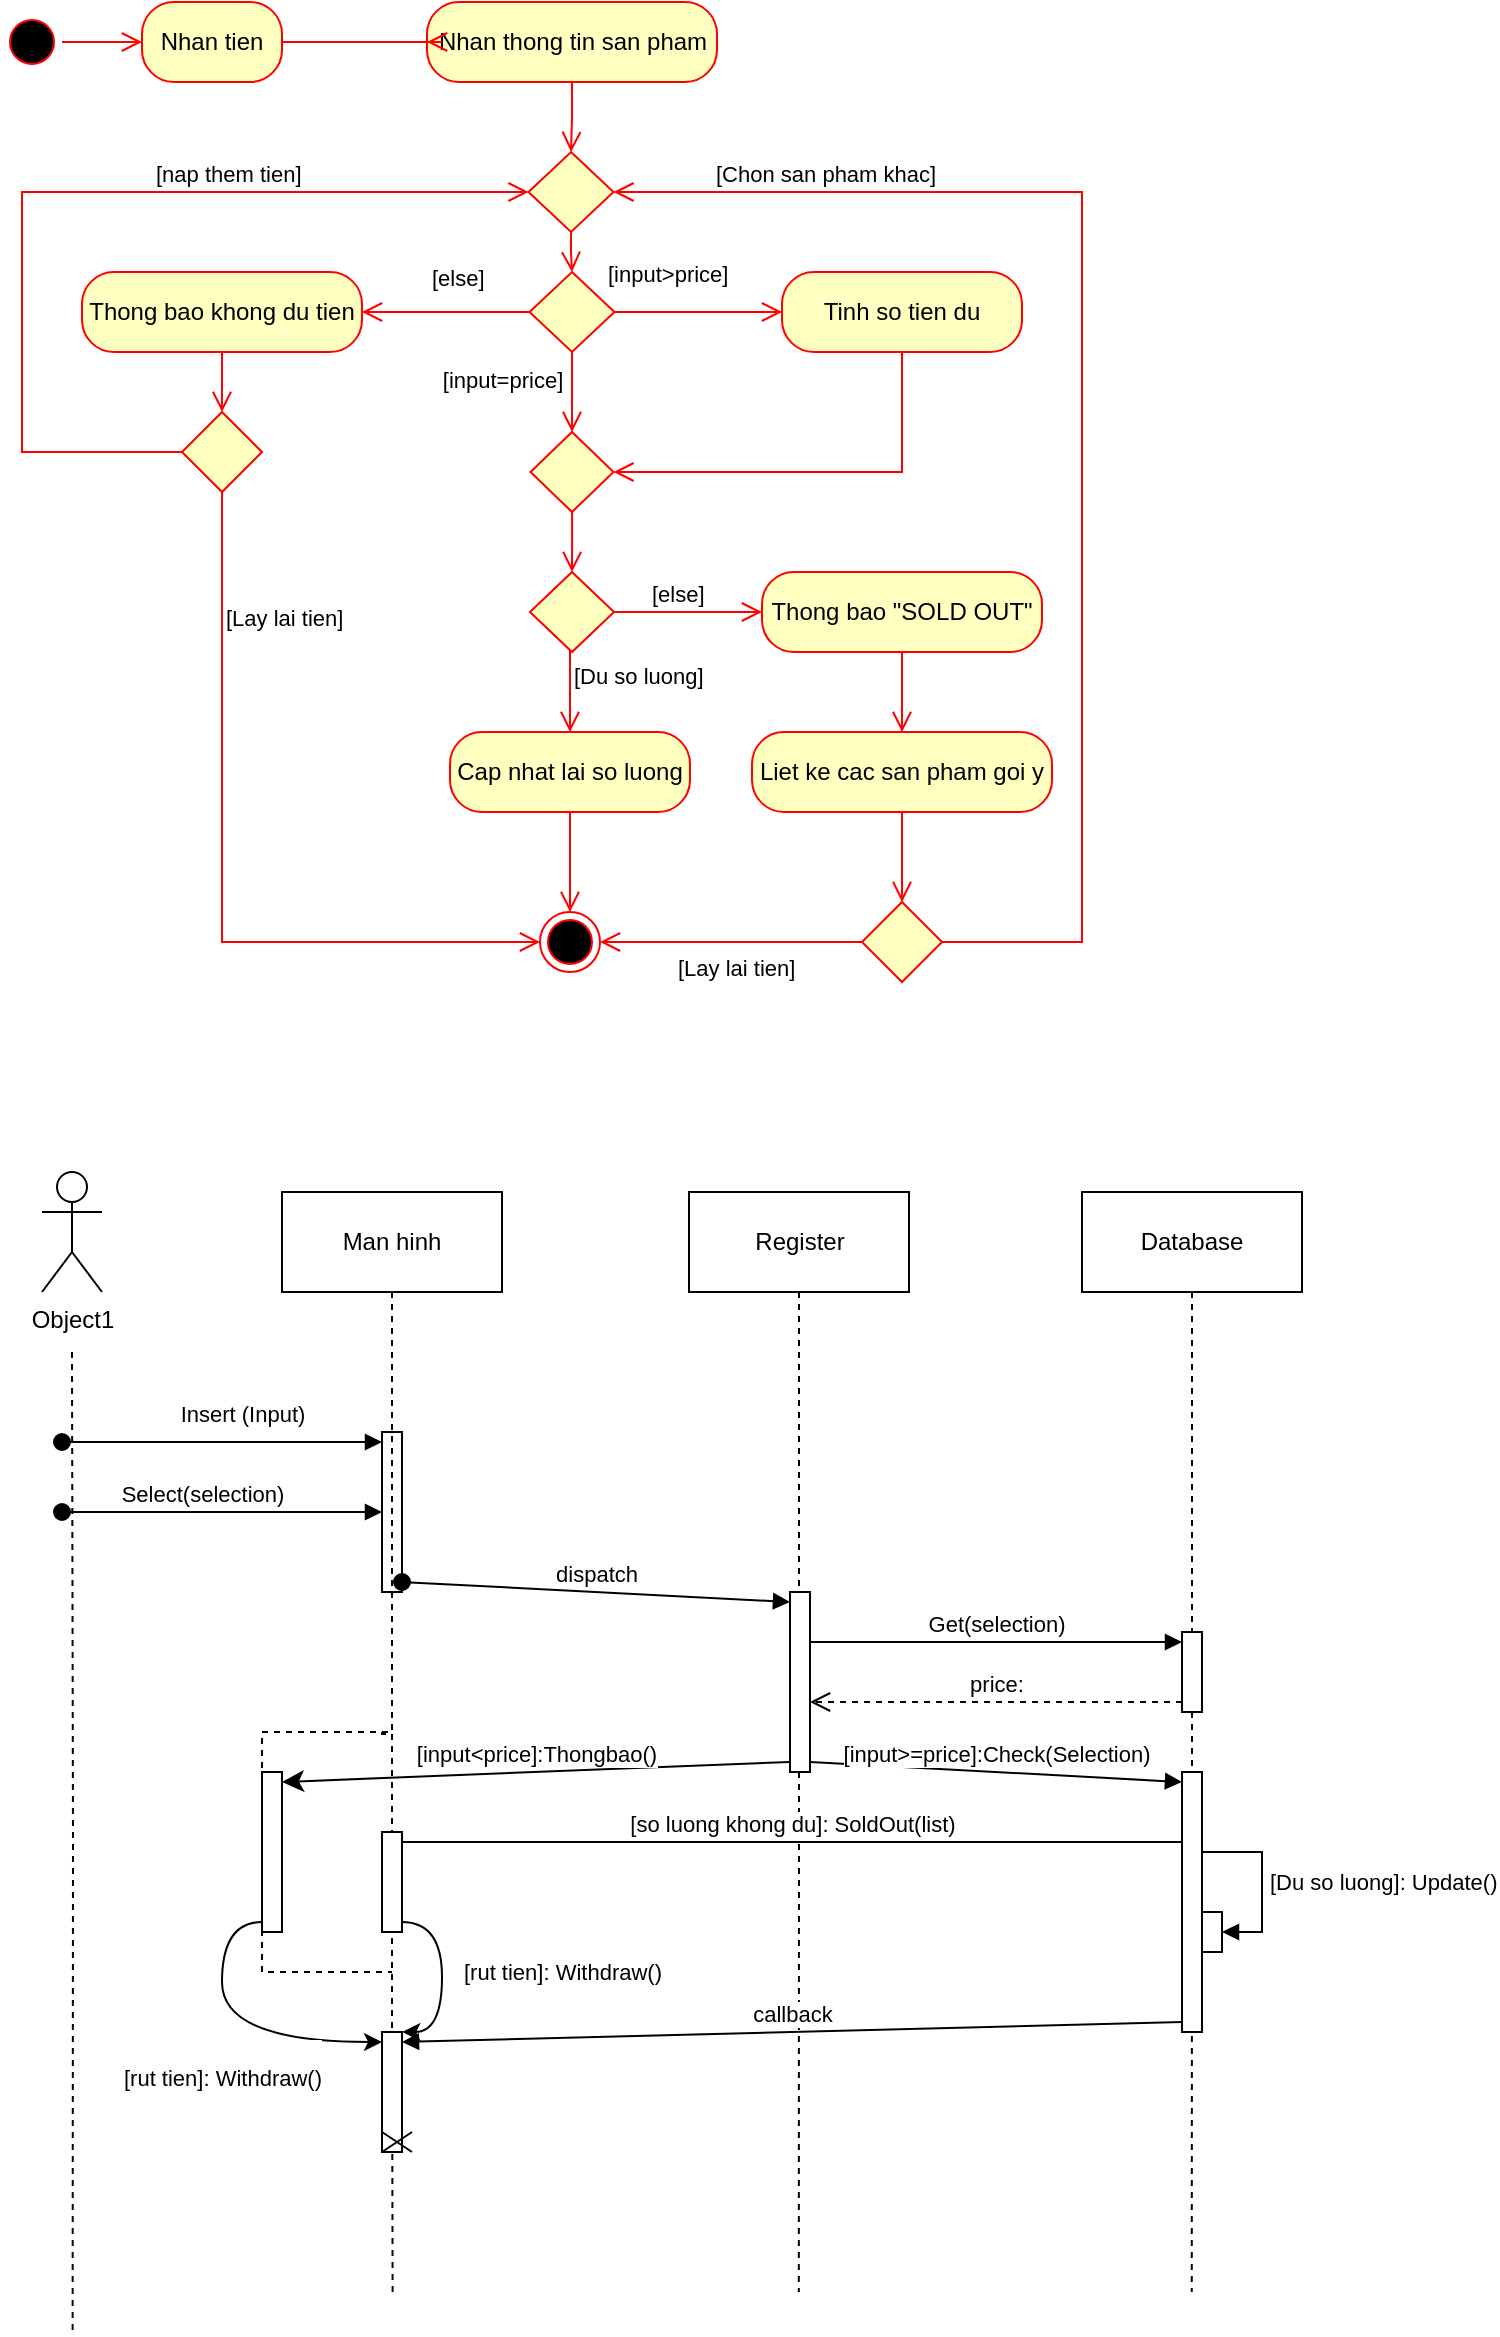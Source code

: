 <mxfile version="28.1.2">
  <diagram name="Trang-1" id="GdcDC1PoRH6Ts8C6aH-x">
    <mxGraphModel dx="807" dy="500" grid="1" gridSize="10" guides="1" tooltips="1" connect="1" arrows="1" fold="1" page="1" pageScale="1" pageWidth="827" pageHeight="1169" math="0" shadow="0">
      <root>
        <mxCell id="0" />
        <mxCell id="1" parent="0" />
        <mxCell id="cSk92JlQhgNdSjy1NBCG-1" value="Nhan thong tin san pham" style="rounded=1;whiteSpace=wrap;html=1;arcSize=40;fontColor=#000000;fillColor=#ffffc0;strokeColor=#ff0000;" vertex="1" parent="1">
          <mxGeometry x="282.5" y="25" width="145" height="40" as="geometry" />
        </mxCell>
        <mxCell id="cSk92JlQhgNdSjy1NBCG-2" value="" style="edgeStyle=orthogonalEdgeStyle;html=1;verticalAlign=bottom;endArrow=open;endSize=8;strokeColor=#ff0000;rounded=0;exitX=0.5;exitY=1;exitDx=0;exitDy=0;entryX=0.5;entryY=0;entryDx=0;entryDy=0;" edge="1" parent="1" source="cSk92JlQhgNdSjy1NBCG-1" target="cSk92JlQhgNdSjy1NBCG-3">
          <mxGeometry relative="1" as="geometry">
            <mxPoint x="390" y="310" as="targetPoint" />
            <mxPoint x="280.0" y="290" as="sourcePoint" />
            <Array as="points" />
          </mxGeometry>
        </mxCell>
        <mxCell id="cSk92JlQhgNdSjy1NBCG-3" value="" style="rhombus;whiteSpace=wrap;html=1;fontColor=#000000;fillColor=#ffffc0;strokeColor=#ff0000;" vertex="1" parent="1">
          <mxGeometry x="333.25" y="100" width="42.5" height="40" as="geometry" />
        </mxCell>
        <mxCell id="cSk92JlQhgNdSjy1NBCG-4" value="" style="edgeStyle=orthogonalEdgeStyle;html=1;verticalAlign=bottom;endArrow=open;endSize=8;strokeColor=#ff0000;rounded=0;exitX=0.5;exitY=1;exitDx=0;exitDy=0;entryX=0.5;entryY=0;entryDx=0;entryDy=0;" edge="1" parent="1" source="cSk92JlQhgNdSjy1NBCG-3" target="cSk92JlQhgNdSjy1NBCG-23">
          <mxGeometry relative="1" as="geometry">
            <mxPoint x="279.66" y="430" as="targetPoint" />
            <mxPoint x="279.66" y="370" as="sourcePoint" />
          </mxGeometry>
        </mxCell>
        <mxCell id="cSk92JlQhgNdSjy1NBCG-5" value="Cap nhat lai so luong" style="rounded=1;whiteSpace=wrap;html=1;arcSize=40;fontColor=#000000;fillColor=#ffffc0;strokeColor=#ff0000;" vertex="1" parent="1">
          <mxGeometry x="294" y="390" width="120" height="40" as="geometry" />
        </mxCell>
        <mxCell id="cSk92JlQhgNdSjy1NBCG-6" value="" style="ellipse;html=1;shape=endState;fillColor=#000000;strokeColor=#ff0000;" vertex="1" parent="1">
          <mxGeometry x="339" y="480" width="30" height="30" as="geometry" />
        </mxCell>
        <mxCell id="cSk92JlQhgNdSjy1NBCG-7" value="" style="edgeStyle=orthogonalEdgeStyle;html=1;verticalAlign=bottom;endArrow=open;endSize=8;strokeColor=#ff0000;rounded=0;exitX=0.5;exitY=1;exitDx=0;exitDy=0;entryX=0.5;entryY=0;entryDx=0;entryDy=0;" edge="1" parent="1" source="cSk92JlQhgNdSjy1NBCG-5" target="cSk92JlQhgNdSjy1NBCG-6">
          <mxGeometry relative="1" as="geometry">
            <mxPoint x="344" y="470" as="targetPoint" />
            <mxPoint x="344" y="390" as="sourcePoint" />
          </mxGeometry>
        </mxCell>
        <mxCell id="cSk92JlQhgNdSjy1NBCG-8" value="" style="ellipse;html=1;shape=startState;fillColor=#000000;strokeColor=#ff0000;" vertex="1" parent="1">
          <mxGeometry x="70" y="30" width="30" height="30" as="geometry" />
        </mxCell>
        <mxCell id="cSk92JlQhgNdSjy1NBCG-9" value="" style="edgeStyle=orthogonalEdgeStyle;html=1;verticalAlign=bottom;endArrow=open;endSize=8;strokeColor=#ff0000;rounded=0;entryX=0;entryY=0.5;entryDx=0;entryDy=0;" edge="1" source="cSk92JlQhgNdSjy1NBCG-8" parent="1" target="cSk92JlQhgNdSjy1NBCG-10">
          <mxGeometry relative="1" as="geometry">
            <mxPoint x="135" y="160" as="targetPoint" />
          </mxGeometry>
        </mxCell>
        <mxCell id="cSk92JlQhgNdSjy1NBCG-10" value="Nhan tien" style="rounded=1;whiteSpace=wrap;html=1;arcSize=40;fontColor=#000000;fillColor=#ffffc0;strokeColor=#ff0000;" vertex="1" parent="1">
          <mxGeometry x="140" y="25" width="70" height="40" as="geometry" />
        </mxCell>
        <mxCell id="cSk92JlQhgNdSjy1NBCG-11" value="" style="edgeStyle=orthogonalEdgeStyle;html=1;verticalAlign=bottom;endArrow=open;endSize=8;strokeColor=#ff0000;rounded=0;exitX=1;exitY=0.5;exitDx=0;exitDy=0;entryX=0;entryY=0.5;entryDx=0;entryDy=0;" edge="1" parent="1" source="cSk92JlQhgNdSjy1NBCG-10" target="cSk92JlQhgNdSjy1NBCG-1">
          <mxGeometry relative="1" as="geometry">
            <mxPoint x="400" y="280" as="targetPoint" />
            <mxPoint x="400.0" y="210" as="sourcePoint" />
            <Array as="points">
              <mxPoint x="290" y="45" />
              <mxPoint x="290" y="45" />
            </Array>
          </mxGeometry>
        </mxCell>
        <mxCell id="cSk92JlQhgNdSjy1NBCG-12" value="Thong bao khong du tien" style="rounded=1;whiteSpace=wrap;html=1;arcSize=40;fontColor=#000000;fillColor=#ffffc0;strokeColor=#ff0000;" vertex="1" parent="1">
          <mxGeometry x="110" y="160" width="140" height="40" as="geometry" />
        </mxCell>
        <mxCell id="cSk92JlQhgNdSjy1NBCG-13" value="" style="edgeStyle=orthogonalEdgeStyle;html=1;verticalAlign=bottom;endArrow=open;endSize=8;strokeColor=#ff0000;rounded=0;exitX=0.5;exitY=1;exitDx=0;exitDy=0;entryX=0.5;entryY=0;entryDx=0;entryDy=0;" edge="1" parent="1" source="cSk92JlQhgNdSjy1NBCG-12" target="cSk92JlQhgNdSjy1NBCG-20">
          <mxGeometry relative="1" as="geometry">
            <mxPoint x="180" y="250" as="targetPoint" />
            <mxPoint x="190" y="160" as="sourcePoint" />
          </mxGeometry>
        </mxCell>
        <mxCell id="cSk92JlQhgNdSjy1NBCG-14" value="Tinh so tien du" style="rounded=1;whiteSpace=wrap;html=1;arcSize=40;fontColor=#000000;fillColor=#ffffc0;strokeColor=#ff0000;" vertex="1" parent="1">
          <mxGeometry x="460" y="160" width="120" height="40" as="geometry" />
        </mxCell>
        <mxCell id="cSk92JlQhgNdSjy1NBCG-15" value="" style="edgeStyle=orthogonalEdgeStyle;html=1;verticalAlign=bottom;endArrow=open;endSize=8;strokeColor=#ff0000;rounded=0;exitX=0.5;exitY=1;exitDx=0;exitDy=0;entryX=1;entryY=0.5;entryDx=0;entryDy=0;" edge="1" parent="1" source="cSk92JlQhgNdSjy1NBCG-14" target="cSk92JlQhgNdSjy1NBCG-26">
          <mxGeometry relative="1" as="geometry">
            <mxPoint x="580" y="270" as="targetPoint" />
            <mxPoint x="570" y="180" as="sourcePoint" />
            <Array as="points">
              <mxPoint x="520" y="260" />
            </Array>
          </mxGeometry>
        </mxCell>
        <mxCell id="cSk92JlQhgNdSjy1NBCG-16" value="Liet ke cac san pham goi y" style="rounded=1;whiteSpace=wrap;html=1;arcSize=40;fontColor=#000000;fillColor=#ffffc0;strokeColor=#ff0000;" vertex="1" parent="1">
          <mxGeometry x="445" y="390" width="150" height="40" as="geometry" />
        </mxCell>
        <mxCell id="cSk92JlQhgNdSjy1NBCG-17" value="" style="edgeStyle=orthogonalEdgeStyle;html=1;verticalAlign=bottom;endArrow=open;endSize=8;strokeColor=#ff0000;rounded=0;exitX=0.5;exitY=1;exitDx=0;exitDy=0;entryX=0.5;entryY=0;entryDx=0;entryDy=0;" edge="1" parent="1" source="cSk92JlQhgNdSjy1NBCG-16" target="cSk92JlQhgNdSjy1NBCG-35">
          <mxGeometry relative="1" as="geometry">
            <mxPoint x="510" y="480" as="targetPoint" />
            <mxPoint x="500" y="390" as="sourcePoint" />
            <Array as="points">
              <mxPoint x="520" y="450" />
              <mxPoint x="520" y="450" />
            </Array>
          </mxGeometry>
        </mxCell>
        <mxCell id="cSk92JlQhgNdSjy1NBCG-18" value="Thong bao &quot;SOLD OUT&quot;" style="rounded=1;whiteSpace=wrap;html=1;arcSize=40;fontColor=#000000;fillColor=#ffffc0;strokeColor=#ff0000;" vertex="1" parent="1">
          <mxGeometry x="450" y="310" width="140" height="40" as="geometry" />
        </mxCell>
        <mxCell id="cSk92JlQhgNdSjy1NBCG-19" value="" style="edgeStyle=orthogonalEdgeStyle;html=1;verticalAlign=bottom;endArrow=open;endSize=8;strokeColor=#ff0000;rounded=0;exitX=0.5;exitY=1;exitDx=0;exitDy=0;entryX=0.5;entryY=0;entryDx=0;entryDy=0;" edge="1" parent="1" source="cSk92JlQhgNdSjy1NBCG-18" target="cSk92JlQhgNdSjy1NBCG-16">
          <mxGeometry relative="1" as="geometry">
            <mxPoint x="430" y="365" as="targetPoint" />
            <mxPoint x="170" y="370" as="sourcePoint" />
            <Array as="points">
              <mxPoint x="520" y="370" />
              <mxPoint x="520" y="370" />
            </Array>
          </mxGeometry>
        </mxCell>
        <mxCell id="cSk92JlQhgNdSjy1NBCG-20" value="" style="rhombus;whiteSpace=wrap;html=1;fontColor=#000000;fillColor=#ffffc0;strokeColor=#ff0000;" vertex="1" parent="1">
          <mxGeometry x="160" y="230" width="40" height="40" as="geometry" />
        </mxCell>
        <mxCell id="cSk92JlQhgNdSjy1NBCG-21" value="[nap them tien]" style="edgeStyle=orthogonalEdgeStyle;html=1;align=left;verticalAlign=bottom;endArrow=open;endSize=8;strokeColor=#ff0000;rounded=0;entryX=0;entryY=0.5;entryDx=0;entryDy=0;" edge="1" source="cSk92JlQhgNdSjy1NBCG-20" parent="1" target="cSk92JlQhgNdSjy1NBCG-3">
          <mxGeometry x="0.187" relative="1" as="geometry">
            <mxPoint x="310" y="280" as="targetPoint" />
            <Array as="points">
              <mxPoint x="80" y="250" />
              <mxPoint x="80" y="120" />
            </Array>
            <mxPoint as="offset" />
          </mxGeometry>
        </mxCell>
        <mxCell id="cSk92JlQhgNdSjy1NBCG-22" value="[Lay lai tien]" style="edgeStyle=orthogonalEdgeStyle;html=1;align=left;verticalAlign=top;endArrow=open;endSize=8;strokeColor=#ff0000;rounded=0;entryX=0;entryY=0.5;entryDx=0;entryDy=0;" edge="1" source="cSk92JlQhgNdSjy1NBCG-20" parent="1" target="cSk92JlQhgNdSjy1NBCG-6">
          <mxGeometry x="-0.74" relative="1" as="geometry">
            <mxPoint x="170" y="360" as="targetPoint" />
            <Array as="points">
              <mxPoint x="180" y="495" />
            </Array>
            <mxPoint as="offset" />
          </mxGeometry>
        </mxCell>
        <mxCell id="cSk92JlQhgNdSjy1NBCG-23" value="" style="rhombus;whiteSpace=wrap;html=1;fontColor=#000000;fillColor=#ffffc0;strokeColor=#ff0000;" vertex="1" parent="1">
          <mxGeometry x="333.75" y="160" width="42.5" height="40" as="geometry" />
        </mxCell>
        <mxCell id="cSk92JlQhgNdSjy1NBCG-24" value="[input&amp;gt;price]" style="edgeStyle=orthogonalEdgeStyle;html=1;align=left;verticalAlign=bottom;endArrow=open;endSize=8;strokeColor=#ff0000;rounded=0;entryX=0;entryY=0.5;entryDx=0;entryDy=0;" edge="1" source="cSk92JlQhgNdSjy1NBCG-23" parent="1" target="cSk92JlQhgNdSjy1NBCG-14">
          <mxGeometry x="-1" y="11" relative="1" as="geometry">
            <mxPoint x="480" y="150" as="targetPoint" />
            <mxPoint x="-5" y="1" as="offset" />
          </mxGeometry>
        </mxCell>
        <mxCell id="cSk92JlQhgNdSjy1NBCG-25" value="[else]" style="edgeStyle=orthogonalEdgeStyle;html=1;align=left;verticalAlign=top;endArrow=open;endSize=8;strokeColor=#ff0000;rounded=0;entryX=1;entryY=0.5;entryDx=0;entryDy=0;" edge="1" source="cSk92JlQhgNdSjy1NBCG-23" parent="1" target="cSk92JlQhgNdSjy1NBCG-12">
          <mxGeometry x="0.2" y="-30" relative="1" as="geometry">
            <mxPoint x="455" y="220" as="targetPoint" />
            <mxPoint as="offset" />
          </mxGeometry>
        </mxCell>
        <mxCell id="cSk92JlQhgNdSjy1NBCG-26" value="" style="rhombus;whiteSpace=wrap;html=1;fontColor=#000000;fillColor=#ffffc0;strokeColor=#ff0000;" vertex="1" parent="1">
          <mxGeometry x="334.25" y="240" width="41.5" height="40" as="geometry" />
        </mxCell>
        <mxCell id="cSk92JlQhgNdSjy1NBCG-28" value="" style="edgeStyle=orthogonalEdgeStyle;html=1;align=left;verticalAlign=top;endArrow=open;endSize=8;strokeColor=#ff0000;rounded=0;" edge="1" source="cSk92JlQhgNdSjy1NBCG-26" parent="1" target="cSk92JlQhgNdSjy1NBCG-29">
          <mxGeometry x="-0.314" y="15" relative="1" as="geometry">
            <mxPoint x="320" y="340" as="targetPoint" />
            <mxPoint as="offset" />
          </mxGeometry>
        </mxCell>
        <mxCell id="cSk92JlQhgNdSjy1NBCG-29" value="" style="rhombus;whiteSpace=wrap;html=1;fontColor=#000000;fillColor=#ffffc0;strokeColor=#ff0000;" vertex="1" parent="1">
          <mxGeometry x="334" y="310" width="42" height="40" as="geometry" />
        </mxCell>
        <mxCell id="cSk92JlQhgNdSjy1NBCG-30" value="[else]" style="edgeStyle=orthogonalEdgeStyle;html=1;align=left;verticalAlign=bottom;endArrow=open;endSize=8;strokeColor=#ff0000;rounded=0;entryX=0;entryY=0.5;entryDx=0;entryDy=0;" edge="1" source="cSk92JlQhgNdSjy1NBCG-29" parent="1" target="cSk92JlQhgNdSjy1NBCG-18">
          <mxGeometry x="-0.538" relative="1" as="geometry">
            <mxPoint x="560" y="330" as="targetPoint" />
            <mxPoint as="offset" />
          </mxGeometry>
        </mxCell>
        <mxCell id="cSk92JlQhgNdSjy1NBCG-31" value="[Du so luong]" style="edgeStyle=orthogonalEdgeStyle;html=1;align=left;verticalAlign=top;endArrow=open;endSize=8;strokeColor=#ff0000;rounded=0;entryX=0.5;entryY=0;entryDx=0;entryDy=0;" edge="1" source="cSk92JlQhgNdSjy1NBCG-29" parent="1" target="cSk92JlQhgNdSjy1NBCG-5">
          <mxGeometry x="-1" relative="1" as="geometry">
            <mxPoint x="420" y="410" as="targetPoint" />
            <Array as="points">
              <mxPoint x="354" y="350" />
              <mxPoint x="354" y="350" />
            </Array>
            <mxPoint as="offset" />
          </mxGeometry>
        </mxCell>
        <mxCell id="cSk92JlQhgNdSjy1NBCG-32" value="" style="edgeStyle=orthogonalEdgeStyle;html=1;verticalAlign=bottom;endArrow=open;endSize=8;strokeColor=#ff0000;rounded=0;exitX=0.5;exitY=1;exitDx=0;exitDy=0;entryX=0.5;entryY=0;entryDx=0;entryDy=0;" edge="1" parent="1" source="cSk92JlQhgNdSjy1NBCG-23" target="cSk92JlQhgNdSjy1NBCG-26">
          <mxGeometry relative="1" as="geometry">
            <mxPoint x="270" y="255" as="targetPoint" />
            <mxPoint x="271" y="220" as="sourcePoint" />
            <Array as="points" />
          </mxGeometry>
        </mxCell>
        <mxCell id="cSk92JlQhgNdSjy1NBCG-34" value="[input=price]" style="edgeLabel;html=1;align=center;verticalAlign=middle;resizable=0;points=[];" vertex="1" connectable="0" parent="cSk92JlQhgNdSjy1NBCG-32">
          <mxGeometry x="-0.314" y="2" relative="1" as="geometry">
            <mxPoint x="-37" as="offset" />
          </mxGeometry>
        </mxCell>
        <mxCell id="cSk92JlQhgNdSjy1NBCG-35" value="" style="rhombus;whiteSpace=wrap;html=1;fontColor=#000000;fillColor=#ffffc0;strokeColor=#ff0000;" vertex="1" parent="1">
          <mxGeometry x="500" y="475" width="40" height="40" as="geometry" />
        </mxCell>
        <mxCell id="cSk92JlQhgNdSjy1NBCG-36" value="[Chon san pham khac]" style="edgeStyle=orthogonalEdgeStyle;html=1;align=left;verticalAlign=bottom;endArrow=open;endSize=8;strokeColor=#ff0000;rounded=0;entryX=1;entryY=0.5;entryDx=0;entryDy=0;" edge="1" source="cSk92JlQhgNdSjy1NBCG-35" parent="1" target="cSk92JlQhgNdSjy1NBCG-3">
          <mxGeometry x="0.855" relative="1" as="geometry">
            <mxPoint x="670" y="500" as="targetPoint" />
            <Array as="points">
              <mxPoint x="610" y="495" />
              <mxPoint x="610" y="120" />
            </Array>
            <mxPoint as="offset" />
          </mxGeometry>
        </mxCell>
        <mxCell id="cSk92JlQhgNdSjy1NBCG-37" value="[Lay lai tien]" style="edgeStyle=orthogonalEdgeStyle;html=1;align=left;verticalAlign=top;endArrow=open;endSize=8;strokeColor=#ff0000;rounded=0;entryX=1;entryY=0.5;entryDx=0;entryDy=0;" edge="1" source="cSk92JlQhgNdSjy1NBCG-35" parent="1" target="cSk92JlQhgNdSjy1NBCG-6">
          <mxGeometry x="0.441" relative="1" as="geometry">
            <mxPoint x="530" y="580" as="targetPoint" />
            <mxPoint as="offset" />
          </mxGeometry>
        </mxCell>
        <mxCell id="cSk92JlQhgNdSjy1NBCG-47" style="edgeStyle=orthogonalEdgeStyle;rounded=0;orthogonalLoop=1;jettySize=auto;html=1;exitX=0.5;exitY=1;exitDx=0;exitDy=0;dashed=1;endArrow=none;endFill=0;" edge="1" parent="1" source="cSk92JlQhgNdSjy1NBCG-38">
          <mxGeometry relative="1" as="geometry">
            <mxPoint x="468.412" y="1170" as="targetPoint" />
          </mxGeometry>
        </mxCell>
        <mxCell id="cSk92JlQhgNdSjy1NBCG-38" value="Register" style="html=1;whiteSpace=wrap;" vertex="1" parent="1">
          <mxGeometry x="413.5" y="620" width="110" height="50" as="geometry" />
        </mxCell>
        <mxCell id="cSk92JlQhgNdSjy1NBCG-48" style="edgeStyle=orthogonalEdgeStyle;rounded=0;orthogonalLoop=1;jettySize=auto;html=1;exitX=0.5;exitY=1;exitDx=0;exitDy=0;dashed=1;endArrow=none;endFill=0;" edge="1" parent="1" source="cSk92JlQhgNdSjy1NBCG-39">
          <mxGeometry relative="1" as="geometry">
            <mxPoint x="664.882" y="1170" as="targetPoint" />
          </mxGeometry>
        </mxCell>
        <mxCell id="cSk92JlQhgNdSjy1NBCG-39" value="Database" style="html=1;whiteSpace=wrap;" vertex="1" parent="1">
          <mxGeometry x="610" y="620" width="110" height="50" as="geometry" />
        </mxCell>
        <mxCell id="cSk92JlQhgNdSjy1NBCG-45" style="edgeStyle=orthogonalEdgeStyle;rounded=0;orthogonalLoop=1;jettySize=auto;html=1;endArrow=none;endFill=0;dashed=1;" edge="1" parent="1">
          <mxGeometry relative="1" as="geometry">
            <mxPoint x="265.31" y="1170" as="targetPoint" />
            <mxPoint x="260" y="890" as="sourcePoint" />
            <Array as="points">
              <mxPoint x="260" y="891" />
              <mxPoint x="265" y="891" />
              <mxPoint x="265" y="1031" />
            </Array>
          </mxGeometry>
        </mxCell>
        <mxCell id="cSk92JlQhgNdSjy1NBCG-40" value="Man hinh" style="html=1;whiteSpace=wrap;" vertex="1" parent="1">
          <mxGeometry x="210" y="620" width="110" height="50" as="geometry" />
        </mxCell>
        <mxCell id="cSk92JlQhgNdSjy1NBCG-44" style="edgeStyle=orthogonalEdgeStyle;rounded=0;orthogonalLoop=1;jettySize=auto;html=1;dashed=1;endArrow=none;endFill=0;" edge="1" parent="1">
          <mxGeometry relative="1" as="geometry">
            <mxPoint x="105.31" y="1190" as="targetPoint" />
            <mxPoint x="105" y="700" as="sourcePoint" />
          </mxGeometry>
        </mxCell>
        <mxCell id="cSk92JlQhgNdSjy1NBCG-41" value="Object1" style="shape=umlActor;verticalLabelPosition=bottom;verticalAlign=top;html=1;" vertex="1" parent="1">
          <mxGeometry x="90" y="610" width="30" height="60" as="geometry" />
        </mxCell>
        <mxCell id="cSk92JlQhgNdSjy1NBCG-42" value="" style="html=1;points=[[0,0,0,0,5],[0,1,0,0,-5],[1,0,0,0,5],[1,1,0,0,-5]];perimeter=orthogonalPerimeter;outlineConnect=0;targetShapes=umlLifeline;portConstraint=eastwest;newEdgeStyle={&quot;curved&quot;:0,&quot;rounded&quot;:0};" vertex="1" parent="1">
          <mxGeometry x="260" y="740" width="10" height="80" as="geometry" />
        </mxCell>
        <mxCell id="cSk92JlQhgNdSjy1NBCG-43" value="Insert (Input)" style="html=1;verticalAlign=bottom;startArrow=oval;endArrow=block;startSize=8;curved=0;rounded=0;entryX=0;entryY=0;entryDx=0;entryDy=5;" edge="1" target="cSk92JlQhgNdSjy1NBCG-42" parent="1">
          <mxGeometry x="0.125" y="5" relative="1" as="geometry">
            <mxPoint x="100" y="745" as="sourcePoint" />
            <mxPoint as="offset" />
          </mxGeometry>
        </mxCell>
        <mxCell id="cSk92JlQhgNdSjy1NBCG-49" value="Select(selection)" style="html=1;verticalAlign=bottom;startArrow=oval;startFill=1;endArrow=block;startSize=8;curved=0;rounded=0;" edge="1" parent="1" target="cSk92JlQhgNdSjy1NBCG-42">
          <mxGeometry x="-0.125" width="60" relative="1" as="geometry">
            <mxPoint x="100" y="780" as="sourcePoint" />
            <mxPoint x="210" y="790" as="targetPoint" />
            <mxPoint as="offset" />
          </mxGeometry>
        </mxCell>
        <mxCell id="cSk92JlQhgNdSjy1NBCG-50" value="" style="html=1;points=[[0,0,0,0,5],[0,1,0,0,-5],[1,0,0,0,5],[1,1,0,0,-5]];perimeter=orthogonalPerimeter;outlineConnect=0;targetShapes=umlLifeline;portConstraint=eastwest;newEdgeStyle={&quot;curved&quot;:0,&quot;rounded&quot;:0};" vertex="1" parent="1">
          <mxGeometry x="464" y="820" width="10" height="90" as="geometry" />
        </mxCell>
        <mxCell id="cSk92JlQhgNdSjy1NBCG-51" value="dispatch" style="html=1;verticalAlign=bottom;startArrow=oval;endArrow=block;startSize=8;curved=0;rounded=0;entryX=0;entryY=0;entryDx=0;entryDy=5;exitX=1;exitY=1;exitDx=0;exitDy=-5;exitPerimeter=0;" edge="1" target="cSk92JlQhgNdSjy1NBCG-50" parent="1" source="cSk92JlQhgNdSjy1NBCG-42">
          <mxGeometry relative="1" as="geometry">
            <mxPoint x="394" y="825" as="sourcePoint" />
          </mxGeometry>
        </mxCell>
        <mxCell id="cSk92JlQhgNdSjy1NBCG-52" value="" style="html=1;points=[[0,0,0,0,5],[0,1,0,0,-5],[1,0,0,0,5],[1,1,0,0,-5]];perimeter=orthogonalPerimeter;outlineConnect=0;targetShapes=umlLifeline;portConstraint=eastwest;newEdgeStyle={&quot;curved&quot;:0,&quot;rounded&quot;:0};" vertex="1" parent="1">
          <mxGeometry x="660" y="840" width="10" height="40" as="geometry" />
        </mxCell>
        <mxCell id="cSk92JlQhgNdSjy1NBCG-53" value="Get(selection)" style="html=1;verticalAlign=bottom;endArrow=block;curved=0;rounded=0;entryX=0;entryY=0;entryDx=0;entryDy=5;" edge="1" target="cSk92JlQhgNdSjy1NBCG-52" parent="1" source="cSk92JlQhgNdSjy1NBCG-50">
          <mxGeometry relative="1" as="geometry">
            <mxPoint x="590" y="845" as="sourcePoint" />
          </mxGeometry>
        </mxCell>
        <mxCell id="cSk92JlQhgNdSjy1NBCG-54" value="price:" style="html=1;verticalAlign=bottom;endArrow=open;dashed=1;endSize=8;curved=0;rounded=0;exitX=0;exitY=1;exitDx=0;exitDy=-5;" edge="1" source="cSk92JlQhgNdSjy1NBCG-52" parent="1" target="cSk92JlQhgNdSjy1NBCG-50">
          <mxGeometry relative="1" as="geometry">
            <mxPoint x="590" y="915" as="targetPoint" />
          </mxGeometry>
        </mxCell>
        <mxCell id="cSk92JlQhgNdSjy1NBCG-55" value="" style="html=1;points=[[0,0,0,0,5],[0,1,0,0,-5],[1,0,0,0,5],[1,1,0,0,-5]];perimeter=orthogonalPerimeter;outlineConnect=0;targetShapes=umlLifeline;portConstraint=eastwest;newEdgeStyle={&quot;curved&quot;:0,&quot;rounded&quot;:0};" vertex="1" parent="1">
          <mxGeometry x="660" y="910" width="10" height="130" as="geometry" />
        </mxCell>
        <mxCell id="cSk92JlQhgNdSjy1NBCG-56" value="[input&amp;gt;=price]:Check(Selection)" style="html=1;verticalAlign=bottom;endArrow=block;curved=0;rounded=0;entryX=0;entryY=0;entryDx=0;entryDy=5;exitX=1;exitY=1;exitDx=0;exitDy=-5;exitPerimeter=0;" edge="1" target="cSk92JlQhgNdSjy1NBCG-55" parent="1" source="cSk92JlQhgNdSjy1NBCG-50">
          <mxGeometry x="-0.0" relative="1" as="geometry">
            <mxPoint x="480" y="910" as="sourcePoint" />
            <mxPoint as="offset" />
          </mxGeometry>
        </mxCell>
        <mxCell id="cSk92JlQhgNdSjy1NBCG-57" value="[so luong khong du]: SoldOut(list)" style="html=1;verticalAlign=bottom;endArrow=none;endSize=8;curved=0;rounded=0;entryX=1;entryY=0;entryDx=0;entryDy=5;entryPerimeter=0;endFill=0;" edge="1" source="cSk92JlQhgNdSjy1NBCG-55" parent="1" target="cSk92JlQhgNdSjy1NBCG-68">
          <mxGeometry relative="1" as="geometry">
            <mxPoint x="590" y="964.66" as="targetPoint" />
            <mxPoint x="660.0" y="964.66" as="sourcePoint" />
          </mxGeometry>
        </mxCell>
        <mxCell id="cSk92JlQhgNdSjy1NBCG-58" value="" style="html=1;points=[[0,0,0,0,5],[0,1,0,0,-5],[1,0,0,0,5],[1,1,0,0,-5]];perimeter=orthogonalPerimeter;outlineConnect=0;targetShapes=umlLifeline;portConstraint=eastwest;newEdgeStyle={&quot;curved&quot;:0,&quot;rounded&quot;:0};" vertex="1" parent="1">
          <mxGeometry x="670" y="980" width="10" height="20" as="geometry" />
        </mxCell>
        <mxCell id="cSk92JlQhgNdSjy1NBCG-59" value="[Du so luong]: Update()" style="html=1;align=left;spacingLeft=2;endArrow=block;rounded=0;edgeStyle=orthogonalEdgeStyle;curved=0;rounded=0;" edge="1" target="cSk92JlQhgNdSjy1NBCG-58" parent="1" source="cSk92JlQhgNdSjy1NBCG-55">
          <mxGeometry relative="1" as="geometry">
            <mxPoint x="675" y="960" as="sourcePoint" />
            <Array as="points">
              <mxPoint x="700" y="950" />
              <mxPoint x="700" y="990" />
            </Array>
          </mxGeometry>
        </mxCell>
        <mxCell id="cSk92JlQhgNdSjy1NBCG-67" value="" style="edgeStyle=orthogonalEdgeStyle;rounded=0;orthogonalLoop=1;jettySize=auto;html=1;exitX=0.5;exitY=1;exitDx=0;exitDy=0;endArrow=none;endFill=0;dashed=1;" edge="1" parent="1" source="cSk92JlQhgNdSjy1NBCG-40">
          <mxGeometry relative="1" as="geometry">
            <mxPoint x="265" y="1010" as="targetPoint" />
            <mxPoint x="265" y="670" as="sourcePoint" />
            <Array as="points">
              <mxPoint x="265" y="890" />
              <mxPoint x="200" y="890" />
              <mxPoint x="200" y="1010" />
              <mxPoint x="265" y="1010" />
            </Array>
          </mxGeometry>
        </mxCell>
        <mxCell id="cSk92JlQhgNdSjy1NBCG-79" value="[rut tien]: Withdraw()" style="edgeStyle=orthogonalEdgeStyle;rounded=0;orthogonalLoop=1;jettySize=auto;html=1;exitX=1;exitY=1;exitDx=0;exitDy=-5;exitPerimeter=0;curved=1;" edge="1" parent="1" source="cSk92JlQhgNdSjy1NBCG-68">
          <mxGeometry x="-0.052" y="60" relative="1" as="geometry">
            <mxPoint x="270.138" y="1040" as="targetPoint" />
            <Array as="points">
              <mxPoint x="290" y="985" />
              <mxPoint x="290" y="1040" />
            </Array>
            <mxPoint as="offset" />
          </mxGeometry>
        </mxCell>
        <mxCell id="cSk92JlQhgNdSjy1NBCG-68" value="" style="html=1;points=[[0,0,0,0,5],[0,1,0,0,-5],[1,0,0,0,5],[1,1,0,0,-5]];perimeter=orthogonalPerimeter;outlineConnect=0;targetShapes=umlLifeline;portConstraint=eastwest;newEdgeStyle={&quot;curved&quot;:0,&quot;rounded&quot;:0};" vertex="1" parent="1">
          <mxGeometry x="260" y="940" width="10" height="50" as="geometry" />
        </mxCell>
        <mxCell id="cSk92JlQhgNdSjy1NBCG-73" value="" style="html=1;points=[[0,0,0,0,5],[0,1,0,0,-5],[1,0,0,0,5],[1,1,0,0,-5]];perimeter=orthogonalPerimeter;outlineConnect=0;targetShapes=umlLifeline;portConstraint=eastwest;newEdgeStyle={&quot;curved&quot;:0,&quot;rounded&quot;:0};" vertex="1" parent="1">
          <mxGeometry x="200" y="910" width="10" height="80" as="geometry" />
        </mxCell>
        <mxCell id="cSk92JlQhgNdSjy1NBCG-75" value="[input&amp;lt;price]:Thongbao()" style="html=1;verticalAlign=bottom;endArrow=classic;endSize=8;curved=0;rounded=0;exitX=0;exitY=1;exitDx=0;exitDy=-5;exitPerimeter=0;entryX=1;entryY=0;entryDx=0;entryDy=5;entryPerimeter=0;endFill=1;" edge="1" source="cSk92JlQhgNdSjy1NBCG-50" parent="1" target="cSk92JlQhgNdSjy1NBCG-73">
          <mxGeometry relative="1" as="geometry">
            <mxPoint x="319" y="910" as="targetPoint" />
            <mxPoint x="389" y="910" as="sourcePoint" />
          </mxGeometry>
        </mxCell>
        <mxCell id="cSk92JlQhgNdSjy1NBCG-76" value="" style="html=1;points=[[0,0,0,0,5],[0,1,0,0,-5],[1,0,0,0,5],[1,1,0,0,-5]];perimeter=orthogonalPerimeter;outlineConnect=0;targetShapes=umlLifeline;portConstraint=eastwest;newEdgeStyle={&quot;curved&quot;:0,&quot;rounded&quot;:0};" vertex="1" parent="1">
          <mxGeometry x="260" y="1040" width="10" height="60" as="geometry" />
        </mxCell>
        <mxCell id="cSk92JlQhgNdSjy1NBCG-77" value="callback" style="html=1;verticalAlign=bottom;endArrow=block;curved=0;rounded=0;entryX=1;entryY=0;entryDx=0;entryDy=5;exitX=0;exitY=1;exitDx=0;exitDy=-5;exitPerimeter=0;" edge="1" target="cSk92JlQhgNdSjy1NBCG-76" parent="1" source="cSk92JlQhgNdSjy1NBCG-55">
          <mxGeometry relative="1" as="geometry">
            <mxPoint x="340" y="1045" as="sourcePoint" />
          </mxGeometry>
        </mxCell>
        <mxCell id="cSk92JlQhgNdSjy1NBCG-80" value="&#xa;&lt;span style=&quot;color: rgb(0, 0, 0); font-family: Helvetica; font-size: 11px; font-style: normal; font-variant-ligatures: normal; font-variant-caps: normal; font-weight: 400; letter-spacing: normal; orphans: 2; text-align: center; text-indent: 0px; text-transform: none; widows: 2; word-spacing: 0px; -webkit-text-stroke-width: 0px; white-space: nowrap; background-color: rgb(255, 255, 255); text-decoration-thickness: initial; text-decoration-style: initial; text-decoration-color: initial; display: inline !important; float: none;&quot;&gt;[rut tien]: Withdraw()&lt;/span&gt;&#xa;&#xa;" style="edgeStyle=orthogonalEdgeStyle;rounded=0;orthogonalLoop=1;jettySize=auto;html=1;curved=1;exitX=0;exitY=1;exitDx=0;exitDy=-5;exitPerimeter=0;entryX=0;entryY=0;entryDx=0;entryDy=5;entryPerimeter=0;" edge="1" parent="1" source="cSk92JlQhgNdSjy1NBCG-73" target="cSk92JlQhgNdSjy1NBCG-76">
          <mxGeometry y="-25" relative="1" as="geometry">
            <mxPoint as="offset" />
          </mxGeometry>
        </mxCell>
        <mxCell id="cSk92JlQhgNdSjy1NBCG-82" value="" style="shape=mxgraph.sysml.x;" vertex="1" parent="1">
          <mxGeometry x="260" y="1090" width="15" height="10" as="geometry" />
        </mxCell>
      </root>
    </mxGraphModel>
  </diagram>
</mxfile>
